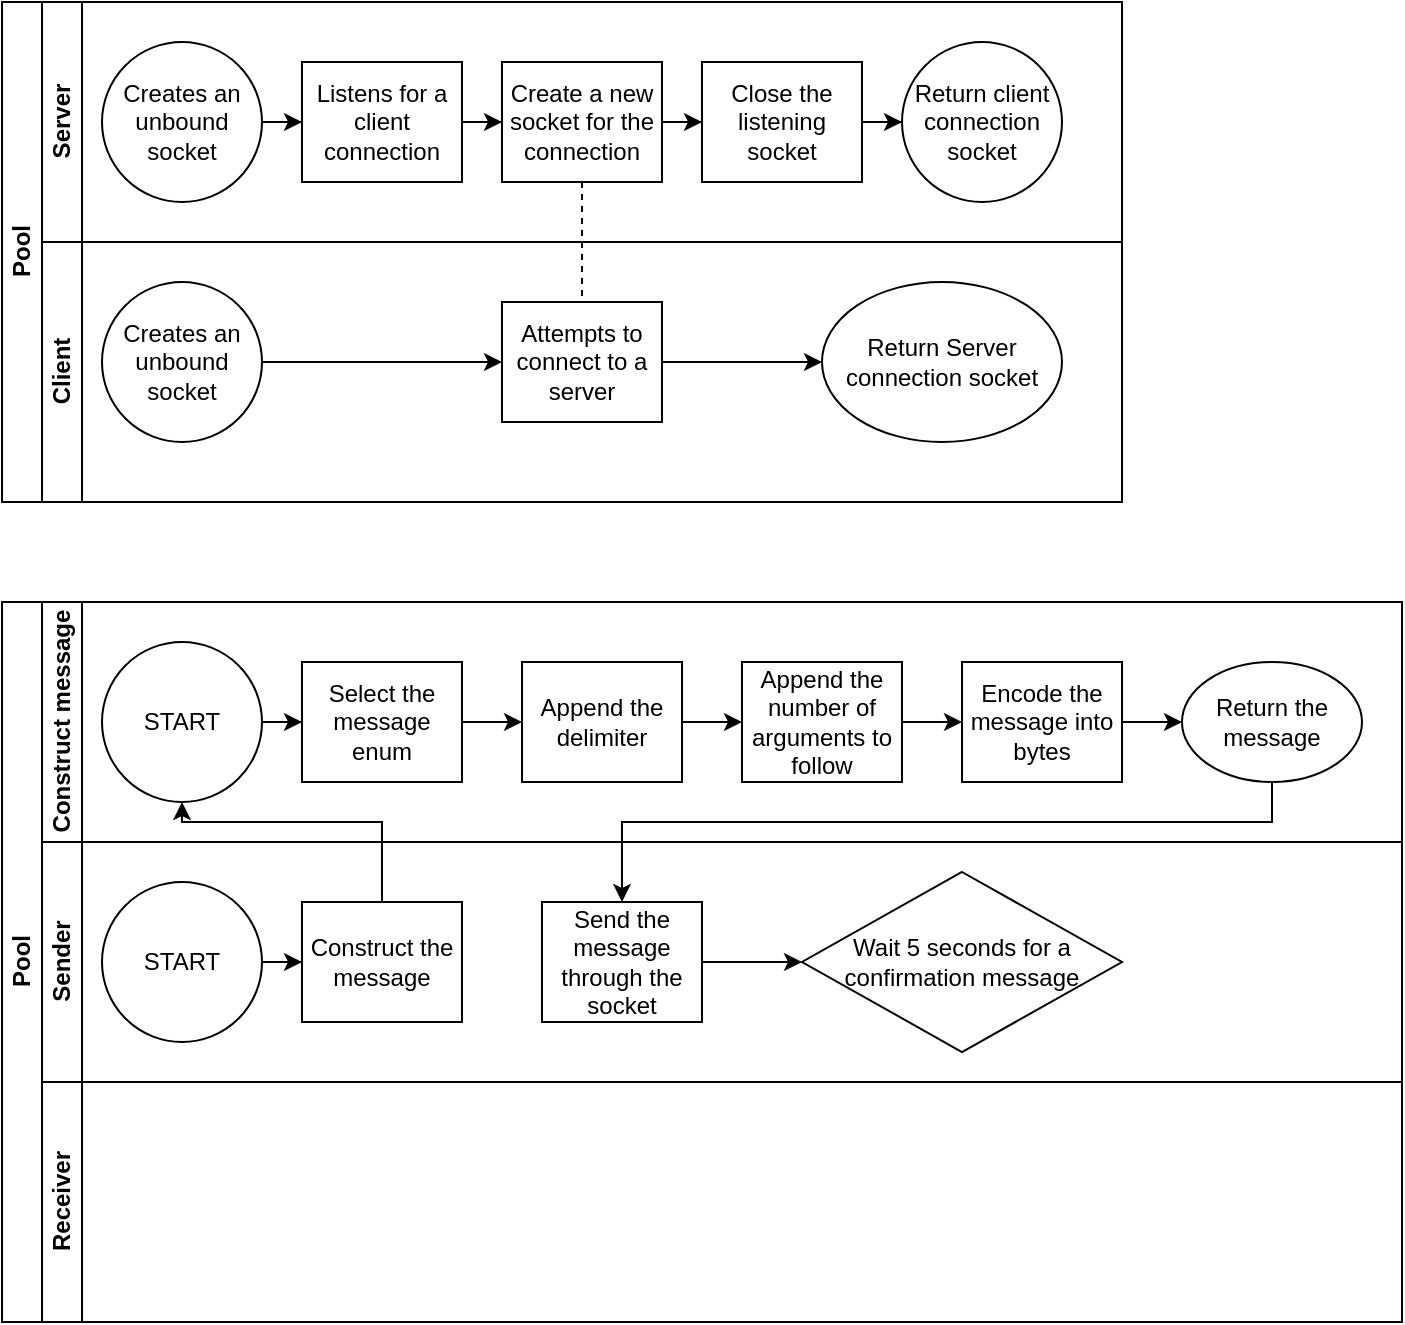 <mxfile version="20.5.3" type="github"><diagram id="prtHgNgQTEPvFCAcTncT" name="Page-1"><mxGraphModel dx="865" dy="514" grid="1" gridSize="10" guides="1" tooltips="1" connect="1" arrows="1" fold="1" page="1" pageScale="1" pageWidth="827" pageHeight="1169" math="0" shadow="0"><root><mxCell id="0"/><mxCell id="1" parent="0"/><mxCell id="dNxyNK7c78bLwvsdeMH5-19" value="Pool" style="swimlane;html=1;childLayout=stackLayout;resizeParent=1;resizeParentMax=0;horizontal=0;startSize=20;horizontalStack=0;" parent="1" vertex="1"><mxGeometry x="100" y="90" width="560" height="250" as="geometry"/></mxCell><mxCell id="dNxyNK7c78bLwvsdeMH5-27" value="" style="edgeStyle=orthogonalEdgeStyle;rounded=0;orthogonalLoop=1;jettySize=auto;html=1;dashed=1;endArrow=none;endFill=0;" parent="dNxyNK7c78bLwvsdeMH5-19" source="dNxyNK7c78bLwvsdeMH5-30" target="dNxyNK7c78bLwvsdeMH5-26" edge="1"><mxGeometry relative="1" as="geometry"/></mxCell><mxCell id="dNxyNK7c78bLwvsdeMH5-20" value="Server" style="swimlane;html=1;startSize=20;horizontal=0;" parent="dNxyNK7c78bLwvsdeMH5-19" vertex="1"><mxGeometry x="20" width="540" height="120" as="geometry"/></mxCell><mxCell id="P1tkEwXqQohBpj03M5yU-7" value="" style="edgeStyle=orthogonalEdgeStyle;rounded=0;orthogonalLoop=1;jettySize=auto;html=1;" edge="1" parent="dNxyNK7c78bLwvsdeMH5-20" source="dNxyNK7c78bLwvsdeMH5-23" target="dNxyNK7c78bLwvsdeMH5-24"><mxGeometry relative="1" as="geometry"/></mxCell><mxCell id="dNxyNK7c78bLwvsdeMH5-23" value="Creates an unbound socket" style="ellipse;whiteSpace=wrap;html=1;" parent="dNxyNK7c78bLwvsdeMH5-20" vertex="1"><mxGeometry x="30" y="20" width="80" height="80" as="geometry"/></mxCell><mxCell id="P1tkEwXqQohBpj03M5yU-3" value="" style="edgeStyle=orthogonalEdgeStyle;rounded=0;orthogonalLoop=1;jettySize=auto;html=1;" edge="1" parent="dNxyNK7c78bLwvsdeMH5-20" source="dNxyNK7c78bLwvsdeMH5-24" target="dNxyNK7c78bLwvsdeMH5-30"><mxGeometry relative="1" as="geometry"/></mxCell><mxCell id="dNxyNK7c78bLwvsdeMH5-24" value="Listens for a client connection" style="rounded=0;whiteSpace=wrap;html=1;fontFamily=Helvetica;fontSize=12;fontColor=#000000;align=center;" parent="dNxyNK7c78bLwvsdeMH5-20" vertex="1"><mxGeometry x="130" y="30" width="80" height="60" as="geometry"/></mxCell><mxCell id="P1tkEwXqQohBpj03M5yU-10" value="" style="edgeStyle=orthogonalEdgeStyle;rounded=0;orthogonalLoop=1;jettySize=auto;html=1;" edge="1" parent="dNxyNK7c78bLwvsdeMH5-20" source="dNxyNK7c78bLwvsdeMH5-30" target="P1tkEwXqQohBpj03M5yU-9"><mxGeometry relative="1" as="geometry"/></mxCell><mxCell id="dNxyNK7c78bLwvsdeMH5-30" value="Create a new socket for the connection" style="rounded=0;whiteSpace=wrap;html=1;fontFamily=Helvetica;fontSize=12;fontColor=#000000;align=center;" parent="dNxyNK7c78bLwvsdeMH5-20" vertex="1"><mxGeometry x="230" y="30" width="80" height="60" as="geometry"/></mxCell><mxCell id="dNxyNK7c78bLwvsdeMH5-32" value="Return client connection socket" style="ellipse;whiteSpace=wrap;html=1;" parent="dNxyNK7c78bLwvsdeMH5-20" vertex="1"><mxGeometry x="430" y="20" width="80" height="80" as="geometry"/></mxCell><mxCell id="P1tkEwXqQohBpj03M5yU-11" value="" style="edgeStyle=orthogonalEdgeStyle;rounded=0;orthogonalLoop=1;jettySize=auto;html=1;" edge="1" parent="dNxyNK7c78bLwvsdeMH5-20" source="P1tkEwXqQohBpj03M5yU-9" target="dNxyNK7c78bLwvsdeMH5-32"><mxGeometry relative="1" as="geometry"/></mxCell><mxCell id="P1tkEwXqQohBpj03M5yU-9" value="Close the listening socket" style="rounded=0;whiteSpace=wrap;html=1;fontFamily=Helvetica;fontSize=12;fontColor=#000000;align=center;" vertex="1" parent="dNxyNK7c78bLwvsdeMH5-20"><mxGeometry x="330" y="30" width="80" height="60" as="geometry"/></mxCell><mxCell id="dNxyNK7c78bLwvsdeMH5-21" value="Client" style="swimlane;html=1;startSize=20;horizontal=0;" parent="dNxyNK7c78bLwvsdeMH5-19" vertex="1"><mxGeometry x="20" y="120" width="540" height="130" as="geometry"/></mxCell><mxCell id="P1tkEwXqQohBpj03M5yU-14" value="" style="edgeStyle=orthogonalEdgeStyle;rounded=0;orthogonalLoop=1;jettySize=auto;html=1;" edge="1" parent="dNxyNK7c78bLwvsdeMH5-21" source="dNxyNK7c78bLwvsdeMH5-26" target="P1tkEwXqQohBpj03M5yU-13"><mxGeometry relative="1" as="geometry"/></mxCell><mxCell id="dNxyNK7c78bLwvsdeMH5-26" value="Attempts to connect to a server" style="rounded=0;whiteSpace=wrap;html=1;fontFamily=Helvetica;fontSize=12;fontColor=#000000;align=center;" parent="dNxyNK7c78bLwvsdeMH5-21" vertex="1"><mxGeometry x="230" y="30" width="80" height="60" as="geometry"/></mxCell><mxCell id="P1tkEwXqQohBpj03M5yU-8" value="" style="edgeStyle=orthogonalEdgeStyle;rounded=0;orthogonalLoop=1;jettySize=auto;html=1;" edge="1" parent="dNxyNK7c78bLwvsdeMH5-21" source="P1tkEwXqQohBpj03M5yU-5" target="dNxyNK7c78bLwvsdeMH5-26"><mxGeometry relative="1" as="geometry"/></mxCell><mxCell id="P1tkEwXqQohBpj03M5yU-5" value="Creates an unbound socket" style="ellipse;whiteSpace=wrap;html=1;" vertex="1" parent="dNxyNK7c78bLwvsdeMH5-21"><mxGeometry x="30" y="20" width="80" height="80" as="geometry"/></mxCell><mxCell id="P1tkEwXqQohBpj03M5yU-13" value="Return Server connection socket" style="ellipse;whiteSpace=wrap;html=1;" vertex="1" parent="dNxyNK7c78bLwvsdeMH5-21"><mxGeometry x="390" y="20" width="120" height="80" as="geometry"/></mxCell><mxCell id="P1tkEwXqQohBpj03M5yU-15" value="Pool" style="swimlane;html=1;childLayout=stackLayout;resizeParent=1;resizeParentMax=0;horizontal=0;startSize=20;horizontalStack=0;" vertex="1" parent="1"><mxGeometry x="100" y="390" width="700" height="360" as="geometry"/></mxCell><mxCell id="P1tkEwXqQohBpj03M5yU-45" value="Construct message" style="swimlane;html=1;startSize=20;horizontal=0;" vertex="1" parent="P1tkEwXqQohBpj03M5yU-15"><mxGeometry x="20" width="680" height="120" as="geometry"/></mxCell><mxCell id="P1tkEwXqQohBpj03M5yU-46" value="" style="edgeStyle=orthogonalEdgeStyle;rounded=0;orthogonalLoop=1;jettySize=auto;html=1;" edge="1" parent="P1tkEwXqQohBpj03M5yU-45" source="P1tkEwXqQohBpj03M5yU-47" target="P1tkEwXqQohBpj03M5yU-48"><mxGeometry relative="1" as="geometry"/></mxCell><mxCell id="P1tkEwXqQohBpj03M5yU-47" value="START" style="ellipse;whiteSpace=wrap;html=1;" vertex="1" parent="P1tkEwXqQohBpj03M5yU-45"><mxGeometry x="30" y="20" width="80" height="80" as="geometry"/></mxCell><mxCell id="P1tkEwXqQohBpj03M5yU-48" value="Select the message enum" style="rounded=0;whiteSpace=wrap;html=1;fontFamily=Helvetica;fontSize=12;fontColor=#000000;align=center;" vertex="1" parent="P1tkEwXqQohBpj03M5yU-45"><mxGeometry x="130" y="30" width="80" height="60" as="geometry"/></mxCell><mxCell id="P1tkEwXqQohBpj03M5yU-52" value="" style="edgeStyle=orthogonalEdgeStyle;rounded=0;orthogonalLoop=1;jettySize=auto;html=1;" edge="1" parent="P1tkEwXqQohBpj03M5yU-45" source="P1tkEwXqQohBpj03M5yU-49" target="P1tkEwXqQohBpj03M5yU-51"><mxGeometry relative="1" as="geometry"/></mxCell><mxCell id="P1tkEwXqQohBpj03M5yU-49" value="Append the delimiter" style="rounded=0;whiteSpace=wrap;html=1;fontFamily=Helvetica;fontSize=12;fontColor=#000000;align=center;" vertex="1" parent="P1tkEwXqQohBpj03M5yU-45"><mxGeometry x="240" y="30" width="80" height="60" as="geometry"/></mxCell><mxCell id="P1tkEwXqQohBpj03M5yU-50" value="" style="edgeStyle=orthogonalEdgeStyle;rounded=0;orthogonalLoop=1;jettySize=auto;html=1;" edge="1" parent="P1tkEwXqQohBpj03M5yU-45" source="P1tkEwXqQohBpj03M5yU-48" target="P1tkEwXqQohBpj03M5yU-49"><mxGeometry relative="1" as="geometry"/></mxCell><mxCell id="P1tkEwXqQohBpj03M5yU-54" value="" style="edgeStyle=orthogonalEdgeStyle;rounded=0;orthogonalLoop=1;jettySize=auto;html=1;" edge="1" parent="P1tkEwXqQohBpj03M5yU-45" source="P1tkEwXqQohBpj03M5yU-51" target="P1tkEwXqQohBpj03M5yU-53"><mxGeometry relative="1" as="geometry"/></mxCell><mxCell id="P1tkEwXqQohBpj03M5yU-51" value="Append the number of arguments to follow" style="rounded=0;whiteSpace=wrap;html=1;fontFamily=Helvetica;fontSize=12;fontColor=#000000;align=center;" vertex="1" parent="P1tkEwXqQohBpj03M5yU-45"><mxGeometry x="350" y="30" width="80" height="60" as="geometry"/></mxCell><mxCell id="P1tkEwXqQohBpj03M5yU-58" value="" style="edgeStyle=orthogonalEdgeStyle;rounded=0;orthogonalLoop=1;jettySize=auto;html=1;" edge="1" parent="P1tkEwXqQohBpj03M5yU-45" source="P1tkEwXqQohBpj03M5yU-53" target="P1tkEwXqQohBpj03M5yU-57"><mxGeometry relative="1" as="geometry"/></mxCell><mxCell id="P1tkEwXqQohBpj03M5yU-53" value="Encode the message into bytes" style="rounded=0;whiteSpace=wrap;html=1;fontFamily=Helvetica;fontSize=12;fontColor=#000000;align=center;" vertex="1" parent="P1tkEwXqQohBpj03M5yU-45"><mxGeometry x="460" y="30" width="80" height="60" as="geometry"/></mxCell><mxCell id="P1tkEwXqQohBpj03M5yU-57" value="Return the message" style="ellipse;whiteSpace=wrap;html=1;fontColor=#000000;rounded=0;" vertex="1" parent="P1tkEwXqQohBpj03M5yU-45"><mxGeometry x="570" y="30" width="90" height="60" as="geometry"/></mxCell><mxCell id="P1tkEwXqQohBpj03M5yU-17" value="Sender" style="swimlane;html=1;startSize=20;horizontal=0;" vertex="1" parent="P1tkEwXqQohBpj03M5yU-15"><mxGeometry x="20" y="120" width="680" height="120" as="geometry"/></mxCell><mxCell id="P1tkEwXqQohBpj03M5yU-18" value="" style="edgeStyle=orthogonalEdgeStyle;rounded=0;orthogonalLoop=1;jettySize=auto;html=1;" edge="1" parent="P1tkEwXqQohBpj03M5yU-17" source="P1tkEwXqQohBpj03M5yU-19" target="P1tkEwXqQohBpj03M5yU-21"><mxGeometry relative="1" as="geometry"/></mxCell><mxCell id="P1tkEwXqQohBpj03M5yU-19" value="START" style="ellipse;whiteSpace=wrap;html=1;" vertex="1" parent="P1tkEwXqQohBpj03M5yU-17"><mxGeometry x="30" y="20" width="80" height="80" as="geometry"/></mxCell><mxCell id="P1tkEwXqQohBpj03M5yU-21" value="Construct the message" style="rounded=0;whiteSpace=wrap;html=1;fontFamily=Helvetica;fontSize=12;fontColor=#000000;align=center;" vertex="1" parent="P1tkEwXqQohBpj03M5yU-17"><mxGeometry x="130" y="30" width="80" height="60" as="geometry"/></mxCell><mxCell id="P1tkEwXqQohBpj03M5yU-64" value="" style="edgeStyle=orthogonalEdgeStyle;rounded=0;orthogonalLoop=1;jettySize=auto;html=1;" edge="1" parent="P1tkEwXqQohBpj03M5yU-17" source="P1tkEwXqQohBpj03M5yU-61" target="P1tkEwXqQohBpj03M5yU-63"><mxGeometry relative="1" as="geometry"/></mxCell><mxCell id="P1tkEwXqQohBpj03M5yU-61" value="Send the message through the socket" style="rounded=0;whiteSpace=wrap;html=1;fontFamily=Helvetica;fontSize=12;fontColor=#000000;align=center;" vertex="1" parent="P1tkEwXqQohBpj03M5yU-17"><mxGeometry x="250" y="30" width="80" height="60" as="geometry"/></mxCell><mxCell id="P1tkEwXqQohBpj03M5yU-63" value="Wait 5 seconds for a confirmation message" style="rhombus;whiteSpace=wrap;html=1;fontColor=#000000;rounded=0;" vertex="1" parent="P1tkEwXqQohBpj03M5yU-17"><mxGeometry x="380" y="15" width="160" height="90" as="geometry"/></mxCell><mxCell id="P1tkEwXqQohBpj03M5yU-27" value="Receiver" style="swimlane;html=1;startSize=20;horizontal=0;" vertex="1" parent="P1tkEwXqQohBpj03M5yU-15"><mxGeometry x="20" y="240" width="680" height="120" as="geometry"><mxRectangle x="20" y="120" width="650" height="30" as="alternateBounds"/></mxGeometry></mxCell><mxCell id="P1tkEwXqQohBpj03M5yU-44" value="" style="edgeStyle=orthogonalEdgeStyle;rounded=0;orthogonalLoop=1;jettySize=auto;html=1;" edge="1" parent="P1tkEwXqQohBpj03M5yU-15" source="P1tkEwXqQohBpj03M5yU-21" target="P1tkEwXqQohBpj03M5yU-47"><mxGeometry relative="1" as="geometry"><mxPoint x="260" y="180" as="targetPoint"/><Array as="points"><mxPoint x="190" y="110"/><mxPoint x="90" y="110"/></Array></mxGeometry></mxCell><mxCell id="P1tkEwXqQohBpj03M5yU-60" value="" style="edgeStyle=orthogonalEdgeStyle;rounded=0;orthogonalLoop=1;jettySize=auto;html=1;" edge="1" parent="P1tkEwXqQohBpj03M5yU-15" source="P1tkEwXqQohBpj03M5yU-57" target="P1tkEwXqQohBpj03M5yU-61"><mxGeometry relative="1" as="geometry"><mxPoint x="510" y="180" as="targetPoint"/><Array as="points"><mxPoint x="635" y="110"/><mxPoint x="310" y="110"/></Array></mxGeometry></mxCell></root></mxGraphModel></diagram></mxfile>